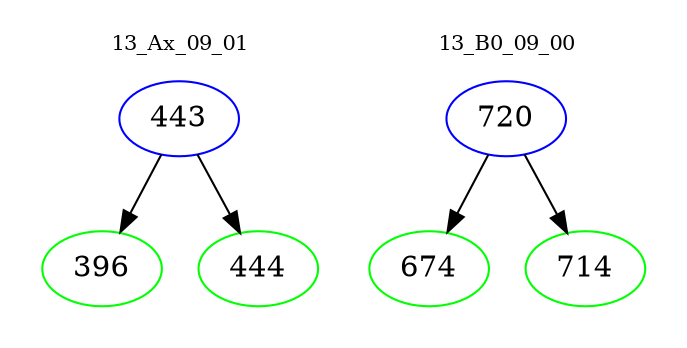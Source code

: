 digraph{
subgraph cluster_0 {
color = white
label = "13_Ax_09_01";
fontsize=10;
T0_443 [label="443", color="blue"]
T0_443 -> T0_396 [color="black"]
T0_396 [label="396", color="green"]
T0_443 -> T0_444 [color="black"]
T0_444 [label="444", color="green"]
}
subgraph cluster_1 {
color = white
label = "13_B0_09_00";
fontsize=10;
T1_720 [label="720", color="blue"]
T1_720 -> T1_674 [color="black"]
T1_674 [label="674", color="green"]
T1_720 -> T1_714 [color="black"]
T1_714 [label="714", color="green"]
}
}
